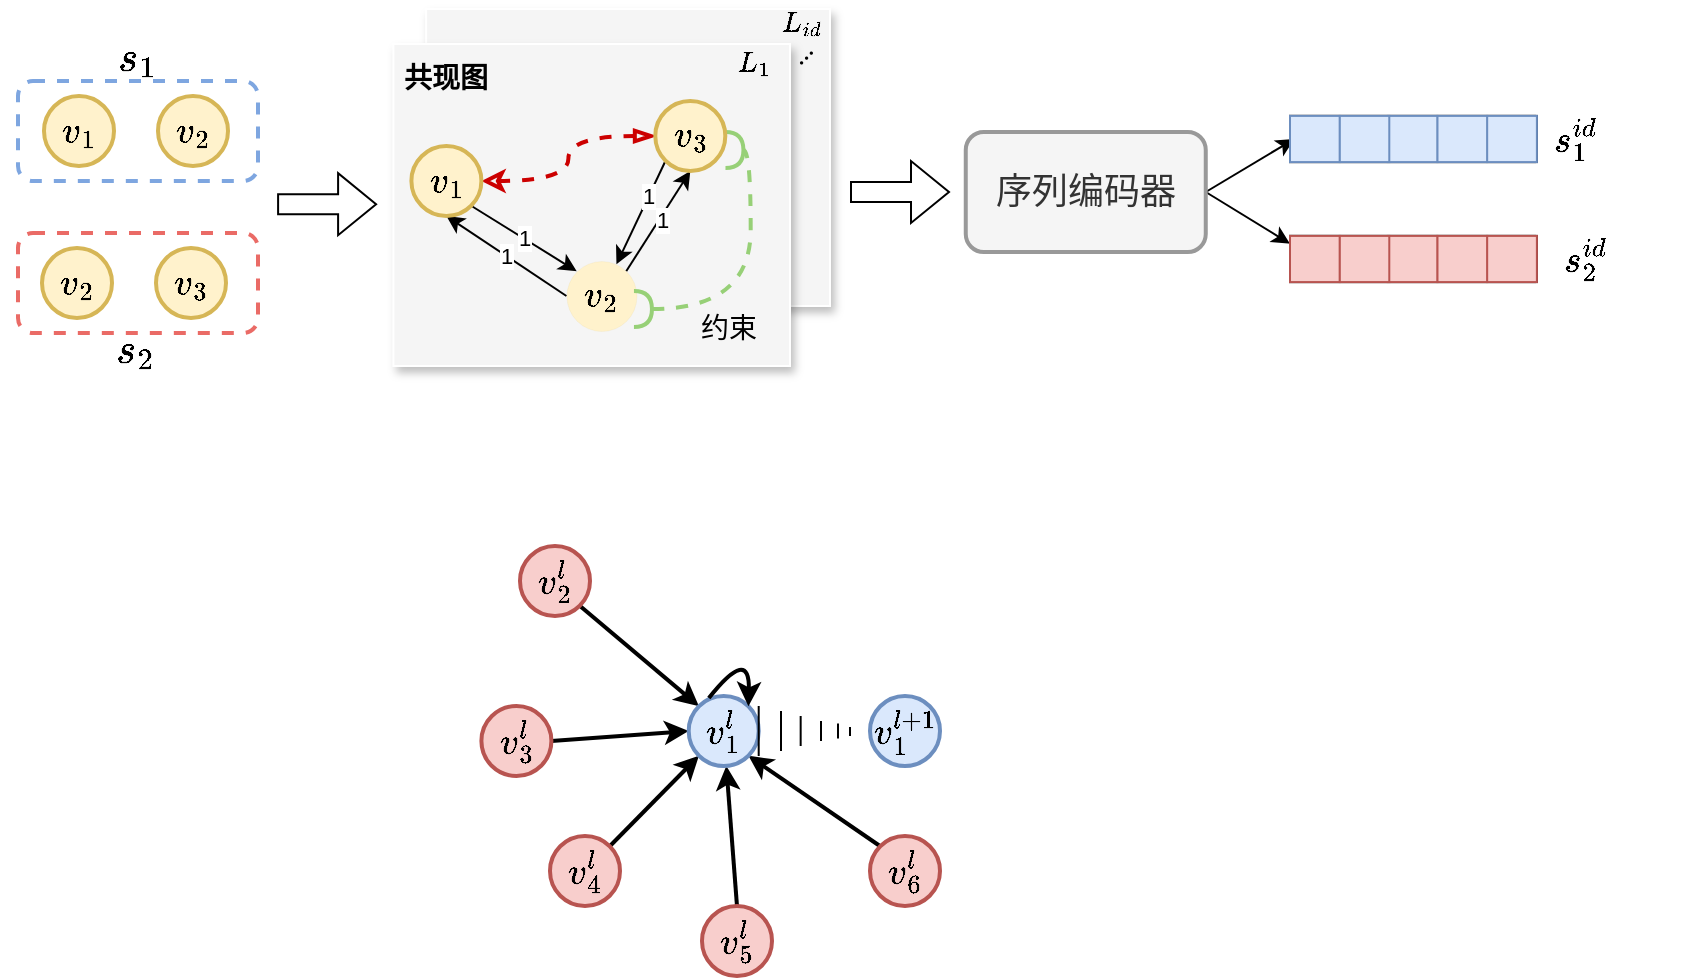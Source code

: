 <mxfile version="26.0.14">
  <diagram name="第 1 页" id="UVzifoAgbHxx6-03_Eu1">
    <mxGraphModel dx="1046" dy="919" grid="1" gridSize="10" guides="1" tooltips="1" connect="1" arrows="1" fold="1" page="1" pageScale="1" pageWidth="827" pageHeight="1169" math="1" shadow="0">
      <root>
        <mxCell id="0" />
        <mxCell id="1" parent="0" />
        <mxCell id="IF9AsxunuteXFOSjnz2V-108" value="" style="rounded=0;whiteSpace=wrap;html=1;fillColor=#f5f5f5;fontColor=#333333;strokeColor=#FFFFFF;shadow=1;" parent="1" vertex="1">
          <mxGeometry x="208.05" y="401.5" width="201.95" height="148.5" as="geometry" />
        </mxCell>
        <mxCell id="IF9AsxunuteXFOSjnz2V-68" value="" style="rounded=1;whiteSpace=wrap;html=1;strokeWidth=2;strokeColor=#EA6B66;dashed=1;" parent="1" vertex="1">
          <mxGeometry x="4" y="513.5" width="120" height="50" as="geometry" />
        </mxCell>
        <mxCell id="IF9AsxunuteXFOSjnz2V-62" value="" style="rounded=1;whiteSpace=wrap;html=1;dashed=1;strokeWidth=2;strokeColor=#7EA6E0;" parent="1" vertex="1">
          <mxGeometry x="4" y="437.5" width="120" height="50" as="geometry" />
        </mxCell>
        <mxCell id="IF9AsxunuteXFOSjnz2V-2" value="&lt;font face=&quot;Times New Roman&quot; style=&quot;font-size: 18px;&quot;&gt;&lt;b&gt;$$v_{1}$$&lt;/b&gt;&lt;/font&gt;" style="ellipse;whiteSpace=wrap;html=1;aspect=fixed;fillColor=#fff2cc;strokeColor=#d6b656;strokeWidth=2;align=center;verticalAlign=middle;fontFamily=Helvetica;fontSize=12;" parent="1" vertex="1">
          <mxGeometry x="17.0" y="445" width="35" height="35" as="geometry" />
        </mxCell>
        <mxCell id="IF9AsxunuteXFOSjnz2V-3" value="&lt;font face=&quot;Times New Roman&quot; style=&quot;font-size: 18px;&quot;&gt;&lt;b&gt;$$v_{2}$$&lt;/b&gt;&lt;/font&gt;" style="ellipse;whiteSpace=wrap;html=1;aspect=fixed;strokeColor=#d6b656;align=center;verticalAlign=middle;fontFamily=Helvetica;fontSize=12;fillColor=#fff2cc;strokeWidth=2;" parent="1" vertex="1">
          <mxGeometry x="74" y="445" width="35" height="35" as="geometry" />
        </mxCell>
        <mxCell id="IF9AsxunuteXFOSjnz2V-8" value="&lt;font style=&quot;font-size: 18px;&quot;&gt;&lt;b&gt;$$s_{1}$$&lt;/b&gt;&lt;/font&gt;" style="text;strokeColor=none;align=center;fillColor=none;html=1;verticalAlign=middle;whiteSpace=wrap;rounded=0;" parent="1" vertex="1">
          <mxGeometry x="34" y="415.5" width="60" height="22" as="geometry" />
        </mxCell>
        <mxCell id="IF9AsxunuteXFOSjnz2V-58" value="&lt;font face=&quot;Times New Roman&quot; style=&quot;font-size: 18px;&quot;&gt;&lt;b&gt;$$v_{2}$$&lt;/b&gt;&lt;/font&gt;" style="ellipse;whiteSpace=wrap;html=1;aspect=fixed;fillColor=#fff2cc;strokeColor=#d6b656;strokeWidth=2;align=center;verticalAlign=middle;fontFamily=Helvetica;fontSize=12;" parent="1" vertex="1">
          <mxGeometry x="16.0" y="521" width="35" height="35" as="geometry" />
        </mxCell>
        <mxCell id="IF9AsxunuteXFOSjnz2V-59" value="&lt;font face=&quot;Times New Roman&quot; style=&quot;font-size: 18px;&quot;&gt;&lt;b&gt;$$v_{3}$$&lt;/b&gt;&lt;/font&gt;" style="ellipse;whiteSpace=wrap;html=1;aspect=fixed;strokeColor=#d6b656;align=center;verticalAlign=middle;fontFamily=Helvetica;fontSize=12;fillColor=#fff2cc;strokeWidth=2;" parent="1" vertex="1">
          <mxGeometry x="73" y="521" width="35" height="35" as="geometry" />
        </mxCell>
        <mxCell id="IF9AsxunuteXFOSjnz2V-94" value="" style="rounded=0;whiteSpace=wrap;html=1;fillColor=#f5f5f5;fontColor=#333333;strokeColor=#FFFFFF;shadow=1;" parent="1" vertex="1">
          <mxGeometry x="191.7" y="419" width="198.3" height="161" as="geometry" />
        </mxCell>
        <mxCell id="IF9AsxunuteXFOSjnz2V-95" style="rounded=0;orthogonalLoop=1;jettySize=auto;html=1;exitX=1;exitY=0;exitDx=0;exitDy=0;entryX=0.5;entryY=1;entryDx=0;entryDy=0;" parent="1" source="IF9AsxunuteXFOSjnz2V-98" target="IF9AsxunuteXFOSjnz2V-105" edge="1">
          <mxGeometry relative="1" as="geometry" />
        </mxCell>
        <mxCell id="IF9AsxunuteXFOSjnz2V-96" value="1" style="edgeLabel;html=1;align=center;verticalAlign=middle;resizable=0;points=[];" parent="IF9AsxunuteXFOSjnz2V-95" vertex="1" connectable="0">
          <mxGeometry x="0.055" y="-1" relative="1" as="geometry">
            <mxPoint as="offset" />
          </mxGeometry>
        </mxCell>
        <mxCell id="IF9AsxunuteXFOSjnz2V-97" value="1" style="rounded=0;orthogonalLoop=1;jettySize=auto;html=1;exitX=0;exitY=0.5;exitDx=0;exitDy=0;entryX=0.5;entryY=1;entryDx=0;entryDy=0;" parent="1" source="IF9AsxunuteXFOSjnz2V-98" target="IF9AsxunuteXFOSjnz2V-102" edge="1">
          <mxGeometry relative="1" as="geometry" />
        </mxCell>
        <mxCell id="IF9AsxunuteXFOSjnz2V-98" value="&lt;font face=&quot;Times New Roman&quot; style=&quot;font-size: 18px;&quot;&gt;&lt;b&gt;$$v_{2}$$&lt;/b&gt;&lt;/font&gt;" style="ellipse;whiteSpace=wrap;html=1;aspect=fixed;strokeColor=#d6b656;align=center;verticalAlign=middle;fontFamily=Helvetica;fontSize=12;fillColor=#fff2cc;strokeWidth=0;" parent="1" vertex="1">
          <mxGeometry x="278.23" y="527.5" width="35" height="35" as="geometry" />
        </mxCell>
        <mxCell id="IF9AsxunuteXFOSjnz2V-99" value="1" style="rounded=0;orthogonalLoop=1;jettySize=auto;html=1;exitX=1;exitY=1;exitDx=0;exitDy=0;entryX=0;entryY=0;entryDx=0;entryDy=0;" parent="1" source="IF9AsxunuteXFOSjnz2V-102" target="IF9AsxunuteXFOSjnz2V-98" edge="1">
          <mxGeometry relative="1" as="geometry" />
        </mxCell>
        <mxCell id="IF9AsxunuteXFOSjnz2V-100" style="rounded=0;orthogonalLoop=1;jettySize=auto;html=1;entryX=0;entryY=0.5;entryDx=0;entryDy=0;dashed=1;strokeColor=#CC0000;startArrow=classic;startFill=0;endArrow=blockThin;endFill=0;edgeStyle=orthogonalEdgeStyle;curved=1;strokeWidth=2;" parent="1" source="IF9AsxunuteXFOSjnz2V-102" target="IF9AsxunuteXFOSjnz2V-105" edge="1">
          <mxGeometry relative="1" as="geometry" />
        </mxCell>
        <mxCell id="IF9AsxunuteXFOSjnz2V-101" style="edgeStyle=orthogonalEdgeStyle;rounded=0;orthogonalLoop=1;jettySize=auto;html=1;entryX=1.002;entryY=0.701;entryDx=0;entryDy=0;startArrow=halfCircle;startFill=0;endArrow=halfCircle;endFill=0;entryPerimeter=0;curved=1;dashed=1;strokeColor=#97D077;strokeWidth=2;" parent="1" source="IF9AsxunuteXFOSjnz2V-98" target="IF9AsxunuteXFOSjnz2V-105" edge="1">
          <mxGeometry relative="1" as="geometry">
            <mxPoint x="203.586" y="570.004" as="sourcePoint" />
            <mxPoint x="281.116" y="627.504" as="targetPoint" />
            <Array as="points">
              <mxPoint x="370.35" y="551.5" />
              <mxPoint x="370.35" y="472.5" />
            </Array>
          </mxGeometry>
        </mxCell>
        <mxCell id="IF9AsxunuteXFOSjnz2V-102" value="&lt;font face=&quot;Times New Roman&quot; style=&quot;font-size: 18px;&quot;&gt;&lt;b&gt;$$v_{1}$$&lt;/b&gt;&lt;/font&gt;" style="ellipse;whiteSpace=wrap;html=1;aspect=fixed;fillColor=#fff2cc;strokeColor=#d6b656;strokeWidth=2;align=center;verticalAlign=middle;fontFamily=Helvetica;fontSize=12;" parent="1" vertex="1">
          <mxGeometry x="200.7" y="470" width="35" height="35" as="geometry" />
        </mxCell>
        <mxCell id="IF9AsxunuteXFOSjnz2V-103" style="rounded=0;orthogonalLoop=1;jettySize=auto;html=1;exitX=0;exitY=1;exitDx=0;exitDy=0;" parent="1" source="IF9AsxunuteXFOSjnz2V-105" target="IF9AsxunuteXFOSjnz2V-98" edge="1">
          <mxGeometry relative="1" as="geometry" />
        </mxCell>
        <mxCell id="IF9AsxunuteXFOSjnz2V-104" value="1" style="edgeLabel;html=1;align=center;verticalAlign=middle;resizable=0;points=[];" parent="IF9AsxunuteXFOSjnz2V-103" vertex="1" connectable="0">
          <mxGeometry x="-0.304" y="-1" relative="1" as="geometry">
            <mxPoint as="offset" />
          </mxGeometry>
        </mxCell>
        <mxCell id="IF9AsxunuteXFOSjnz2V-105" value="&lt;font face=&quot;Times New Roman&quot; style=&quot;font-size: 18px;&quot;&gt;&lt;b&gt;$$v_{3}$$&lt;/b&gt;&lt;/font&gt;" style="ellipse;whiteSpace=wrap;html=1;aspect=fixed;strokeColor=#d6b656;align=center;verticalAlign=middle;fontFamily=Helvetica;fontSize=12;fillColor=#fff2cc;strokeWidth=2;" parent="1" vertex="1">
          <mxGeometry x="322.65" y="447.5" width="35" height="35" as="geometry" />
        </mxCell>
        <mxCell id="IF9AsxunuteXFOSjnz2V-106" value="&lt;b&gt;&lt;font style=&quot;font-size: 14px;&quot; face=&quot;宋体&quot;&gt;共现图&lt;/font&gt;&lt;/b&gt;" style="text;strokeColor=none;align=center;fillColor=none;html=1;verticalAlign=middle;whiteSpace=wrap;rounded=0;" parent="1" vertex="1">
          <mxGeometry x="195.38" y="421.5" width="45.65" height="30" as="geometry" />
        </mxCell>
        <mxCell id="IF9AsxunuteXFOSjnz2V-107" value="&lt;font style=&quot;font-size: 14px;&quot; face=&quot;宋体&quot;&gt;约束&lt;/font&gt;" style="text;strokeColor=none;align=center;fillColor=none;html=1;verticalAlign=middle;whiteSpace=wrap;rounded=0;" parent="1" vertex="1">
          <mxGeometry x="339.35" y="551.5" width="41" height="20" as="geometry" />
        </mxCell>
        <mxCell id="IF9AsxunuteXFOSjnz2V-109" value="&lt;font face=&quot;Times New Roman&quot; style=&quot;font-size: 14px;&quot;&gt;$$L_1$$&lt;/font&gt;" style="text;strokeColor=none;align=center;fillColor=none;html=1;verticalAlign=middle;whiteSpace=wrap;rounded=0;" parent="1" vertex="1">
          <mxGeometry x="357.65" y="420" width="29" height="17.5" as="geometry" />
        </mxCell>
        <mxCell id="IF9AsxunuteXFOSjnz2V-110" value="&lt;font face=&quot;Times New Roman&quot; style=&quot;font-size: 14px;&quot;&gt;$$L_{id}$$&lt;/font&gt;" style="text;strokeColor=none;align=center;fillColor=none;html=1;verticalAlign=middle;whiteSpace=wrap;rounded=0;" parent="1" vertex="1">
          <mxGeometry x="381" y="400" width="29" height="17.5" as="geometry" />
        </mxCell>
        <mxCell id="IF9AsxunuteXFOSjnz2V-111" value="&lt;font face=&quot;Times New Roman&quot; style=&quot;font-size: 14px;&quot;&gt;...&lt;/font&gt;" style="text;strokeColor=none;align=center;fillColor=none;html=1;verticalAlign=middle;whiteSpace=wrap;rounded=0;rotation=-45;" parent="1" vertex="1">
          <mxGeometry x="385.5" y="419" width="20" height="10" as="geometry" />
        </mxCell>
        <mxCell id="IF9AsxunuteXFOSjnz2V-136" style="rounded=0;orthogonalLoop=1;jettySize=auto;html=1;exitX=1;exitY=0.5;exitDx=0;exitDy=0;entryX=0.085;entryY=0.5;entryDx=0;entryDy=0;entryPerimeter=0;" parent="1" source="IF9AsxunuteXFOSjnz2V-112" target="IF9AsxunuteXFOSjnz2V-115" edge="1">
          <mxGeometry relative="1" as="geometry">
            <mxPoint x="632.12" y="447.5" as="targetPoint" />
            <mxPoint x="620.0" y="481" as="sourcePoint" />
          </mxGeometry>
        </mxCell>
        <mxCell id="IF9AsxunuteXFOSjnz2V-137" style="rounded=0;orthogonalLoop=1;jettySize=auto;html=1;exitX=1;exitY=0.5;exitDx=0;exitDy=0;" parent="1" source="IF9AsxunuteXFOSjnz2V-112" target="IF9AsxunuteXFOSjnz2V-125" edge="1">
          <mxGeometry relative="1" as="geometry" />
        </mxCell>
        <mxCell id="IF9AsxunuteXFOSjnz2V-112" value="&lt;font style=&quot;font-size: 18px;&quot; face=&quot;宋体&quot;&gt;序列编码器&lt;/font&gt;" style="rounded=1;whiteSpace=wrap;html=1;fillColor=#f5f5f5;strokeColor=#999999;fontColor=#333333;strokeWidth=2;" parent="1" vertex="1">
          <mxGeometry x="477.88" y="463" width="120" height="60" as="geometry" />
        </mxCell>
        <mxCell id="IF9AsxunuteXFOSjnz2V-121" value="&lt;font style=&quot;font-size: 18px;&quot;&gt;&lt;b&gt;$$s_{2}$$&lt;/b&gt;&lt;/font&gt;" style="text;strokeColor=none;align=center;fillColor=none;html=1;verticalAlign=middle;whiteSpace=wrap;rounded=0;" parent="1" vertex="1">
          <mxGeometry x="33" y="563.5" width="60" height="18" as="geometry" />
        </mxCell>
        <mxCell id="IF9AsxunuteXFOSjnz2V-135" value="" style="shape=flexArrow;endArrow=classic;html=1;rounded=0;" parent="1" edge="1">
          <mxGeometry width="50" height="50" relative="1" as="geometry">
            <mxPoint x="133.55" y="499.08" as="sourcePoint" />
            <mxPoint x="183.55" y="499.08" as="targetPoint" />
          </mxGeometry>
        </mxCell>
        <mxCell id="IF9AsxunuteXFOSjnz2V-113" value="" style="group;strokeColor=default;" parent="1" vertex="1" connectable="0">
          <mxGeometry x="639.999" y="454.955" width="123.445" height="23.087" as="geometry" />
        </mxCell>
        <mxCell id="IF9AsxunuteXFOSjnz2V-114" value="" style="group;fillColor=#FFE6CC;container=0;strokeColor=default;" parent="IF9AsxunuteXFOSjnz2V-113" vertex="1" connectable="0">
          <mxGeometry width="122.527" height="23.087" as="geometry" />
        </mxCell>
        <mxCell id="IF9AsxunuteXFOSjnz2V-115" value="" style="rounded=0;whiteSpace=wrap;html=1;fillColor=#dae8fc;strokeColor=#6c8ebf;container=0;" parent="IF9AsxunuteXFOSjnz2V-113" vertex="1">
          <mxGeometry width="24.904" height="23.087" as="geometry" />
        </mxCell>
        <mxCell id="IF9AsxunuteXFOSjnz2V-116" value="" style="rounded=0;whiteSpace=wrap;html=1;fillColor=#dae8fc;container=0;strokeColor=#6c8ebf;" parent="IF9AsxunuteXFOSjnz2V-113" vertex="1">
          <mxGeometry x="98.541" width="24.904" height="23.087" as="geometry" />
        </mxCell>
        <mxCell id="IF9AsxunuteXFOSjnz2V-117" value="" style="rounded=0;whiteSpace=wrap;html=1;fillColor=#dae8fc;container=0;strokeColor=#6c8ebf;" parent="IF9AsxunuteXFOSjnz2V-113" vertex="1">
          <mxGeometry x="73.639" width="24.904" height="23.087" as="geometry" />
        </mxCell>
        <mxCell id="IF9AsxunuteXFOSjnz2V-118" value="" style="rounded=0;whiteSpace=wrap;html=1;container=0;strokeColor=#6c8ebf;fillColor=#dae8fc;" parent="IF9AsxunuteXFOSjnz2V-113" vertex="1">
          <mxGeometry x="48.898" width="24.738" height="23.087" as="geometry" />
        </mxCell>
        <mxCell id="IF9AsxunuteXFOSjnz2V-119" value="" style="rounded=0;whiteSpace=wrap;html=1;fillColor=#dae8fc;container=0;strokeColor=#6c8ebf;" parent="IF9AsxunuteXFOSjnz2V-113" vertex="1">
          <mxGeometry x="24.904" width="24.738" height="23.087" as="geometry" />
        </mxCell>
        <mxCell id="IF9AsxunuteXFOSjnz2V-120" value="&lt;font style=&quot;font-size: 18px;&quot; face=&quot;Times New Roman&quot;&gt;$$s_{1}^{id}$$&lt;/font&gt;" style="text;strokeColor=none;align=center;fillColor=none;html=1;verticalAlign=middle;whiteSpace=wrap;rounded=0;" parent="1" vertex="1">
          <mxGeometry x="761.44" y="451.5" width="43.6" height="30" as="geometry" />
        </mxCell>
        <mxCell id="IF9AsxunuteXFOSjnz2V-122" value="&lt;font style=&quot;font-size: 18px;&quot; face=&quot;Times New Roman&quot;&gt;$$s_{2}^{id}$$&lt;/font&gt;" style="text;strokeColor=none;align=center;fillColor=none;html=1;verticalAlign=middle;whiteSpace=wrap;rounded=0;" parent="1" vertex="1">
          <mxGeometry x="767" y="511.5" width="41" height="30" as="geometry" />
        </mxCell>
        <mxCell id="IF9AsxunuteXFOSjnz2V-123" value="" style="group;strokeColor=default;fillColor=#999999;container=0;" parent="1" vertex="1" connectable="0">
          <mxGeometry x="639.999" y="514.955" width="123.445" height="23.087" as="geometry" />
        </mxCell>
        <mxCell id="IF9AsxunuteXFOSjnz2V-124" value="" style="group;fillColor=#FFE6CC;container=0;strokeColor=default;" parent="1" vertex="1" connectable="0">
          <mxGeometry x="639.999" y="514.955" width="122.527" height="23.087" as="geometry" />
        </mxCell>
        <mxCell id="IF9AsxunuteXFOSjnz2V-125" value="" style="rounded=0;whiteSpace=wrap;html=1;fillColor=#f8cecc;strokeColor=#b85450;container=0;" parent="1" vertex="1">
          <mxGeometry x="639.999" y="514.955" width="24.904" height="23.087" as="geometry" />
        </mxCell>
        <mxCell id="IF9AsxunuteXFOSjnz2V-126" value="" style="rounded=0;whiteSpace=wrap;html=1;fillColor=#f8cecc;container=0;strokeColor=#b85450;" parent="1" vertex="1">
          <mxGeometry x="738.541" y="514.955" width="24.904" height="23.087" as="geometry" />
        </mxCell>
        <mxCell id="IF9AsxunuteXFOSjnz2V-127" value="" style="rounded=0;whiteSpace=wrap;html=1;fillColor=#f8cecc;container=0;strokeColor=#b85450;" parent="1" vertex="1">
          <mxGeometry x="713.638" y="514.955" width="24.904" height="23.087" as="geometry" />
        </mxCell>
        <mxCell id="IF9AsxunuteXFOSjnz2V-128" value="" style="rounded=0;whiteSpace=wrap;html=1;container=0;strokeColor=#b85450;fillColor=#f8cecc;" parent="1" vertex="1">
          <mxGeometry x="688.897" y="514.955" width="24.738" height="23.087" as="geometry" />
        </mxCell>
        <mxCell id="IF9AsxunuteXFOSjnz2V-129" value="" style="rounded=0;whiteSpace=wrap;html=1;fillColor=#f8cecc;container=0;strokeColor=#b85450;" parent="1" vertex="1">
          <mxGeometry x="664.903" y="514.955" width="24.738" height="23.087" as="geometry" />
        </mxCell>
        <mxCell id="DrOx45CW3HW3G8HCoIkA-92" value="" style="shape=flexArrow;endArrow=classic;html=1;rounded=0;" edge="1" parent="1">
          <mxGeometry width="50" height="50" relative="1" as="geometry">
            <mxPoint x="420" y="493" as="sourcePoint" />
            <mxPoint x="470" y="493" as="targetPoint" />
          </mxGeometry>
        </mxCell>
        <mxCell id="DrOx45CW3HW3G8HCoIkA-100" style="rounded=0;orthogonalLoop=1;jettySize=auto;html=1;exitX=1;exitY=1;exitDx=0;exitDy=0;entryX=0;entryY=0;entryDx=0;entryDy=0;strokeWidth=2;" edge="1" parent="1" source="DrOx45CW3HW3G8HCoIkA-93" target="DrOx45CW3HW3G8HCoIkA-98">
          <mxGeometry relative="1" as="geometry" />
        </mxCell>
        <mxCell id="DrOx45CW3HW3G8HCoIkA-93" value="&lt;b style=&quot;font-family: &amp;quot;Times New Roman&amp;quot;; font-size: 18px;&quot;&gt;$$v_{2}^{l}$$&lt;/b&gt;" style="ellipse;whiteSpace=wrap;html=1;aspect=fixed;fillColor=#f8cecc;strokeColor=#b85450;strokeWidth=2;align=center;verticalAlign=middle;fontFamily=Helvetica;fontSize=12;" vertex="1" parent="1">
          <mxGeometry x="255.0" y="670" width="35" height="35" as="geometry" />
        </mxCell>
        <mxCell id="DrOx45CW3HW3G8HCoIkA-101" style="rounded=0;orthogonalLoop=1;jettySize=auto;html=1;exitX=1;exitY=0.5;exitDx=0;exitDy=0;entryX=0;entryY=0.5;entryDx=0;entryDy=0;strokeColor=default;strokeWidth=2;align=center;verticalAlign=middle;fontFamily=Helvetica;fontSize=11;fontColor=default;labelBackgroundColor=default;endArrow=classic;" edge="1" parent="1" source="DrOx45CW3HW3G8HCoIkA-94" target="DrOx45CW3HW3G8HCoIkA-98">
          <mxGeometry relative="1" as="geometry" />
        </mxCell>
        <mxCell id="DrOx45CW3HW3G8HCoIkA-94" value="&lt;b style=&quot;font-family: &amp;quot;Times New Roman&amp;quot;; font-size: 18px;&quot;&gt;$$v_{3}^{l}$$&lt;/b&gt;" style="ellipse;whiteSpace=wrap;html=1;aspect=fixed;fillColor=#f8cecc;strokeColor=#b85450;strokeWidth=2;align=center;verticalAlign=middle;fontFamily=Helvetica;fontSize=12;" vertex="1" parent="1">
          <mxGeometry x="235.7" y="750" width="35" height="35" as="geometry" />
        </mxCell>
        <mxCell id="DrOx45CW3HW3G8HCoIkA-102" style="rounded=0;orthogonalLoop=1;jettySize=auto;html=1;exitX=1;exitY=0;exitDx=0;exitDy=0;entryX=0;entryY=1;entryDx=0;entryDy=0;strokeColor=default;strokeWidth=2;align=center;verticalAlign=middle;fontFamily=Helvetica;fontSize=11;fontColor=default;labelBackgroundColor=default;endArrow=classic;" edge="1" parent="1" source="DrOx45CW3HW3G8HCoIkA-95" target="DrOx45CW3HW3G8HCoIkA-98">
          <mxGeometry relative="1" as="geometry" />
        </mxCell>
        <mxCell id="DrOx45CW3HW3G8HCoIkA-95" value="&lt;b style=&quot;font-family: &amp;quot;Times New Roman&amp;quot;; font-size: 18px;&quot;&gt;$$v_{4}^{l}$$&lt;/b&gt;" style="ellipse;whiteSpace=wrap;html=1;aspect=fixed;fillColor=#f8cecc;strokeColor=#b85450;strokeWidth=2;align=center;verticalAlign=middle;fontFamily=Helvetica;fontSize=12;" vertex="1" parent="1">
          <mxGeometry x="270" y="815" width="35" height="35" as="geometry" />
        </mxCell>
        <mxCell id="DrOx45CW3HW3G8HCoIkA-103" style="rounded=0;orthogonalLoop=1;jettySize=auto;html=1;exitX=0.5;exitY=0;exitDx=0;exitDy=0;strokeColor=default;strokeWidth=2;align=center;verticalAlign=middle;fontFamily=Helvetica;fontSize=11;fontColor=default;labelBackgroundColor=default;endArrow=classic;" edge="1" parent="1" source="DrOx45CW3HW3G8HCoIkA-96" target="DrOx45CW3HW3G8HCoIkA-98">
          <mxGeometry relative="1" as="geometry" />
        </mxCell>
        <mxCell id="DrOx45CW3HW3G8HCoIkA-96" value="&lt;b style=&quot;font-family: &amp;quot;Times New Roman&amp;quot;; font-size: 18px;&quot;&gt;$$v_{5}^{l}$$&lt;/b&gt;" style="ellipse;whiteSpace=wrap;html=1;aspect=fixed;fillColor=#f8cecc;strokeColor=#b85450;strokeWidth=2;align=center;verticalAlign=middle;fontFamily=Helvetica;fontSize=12;" vertex="1" parent="1">
          <mxGeometry x="346" y="850" width="35" height="35" as="geometry" />
        </mxCell>
        <mxCell id="DrOx45CW3HW3G8HCoIkA-104" style="rounded=0;orthogonalLoop=1;jettySize=auto;html=1;exitX=0;exitY=0;exitDx=0;exitDy=0;entryX=1;entryY=1;entryDx=0;entryDy=0;strokeColor=default;strokeWidth=2;align=center;verticalAlign=middle;fontFamily=Helvetica;fontSize=11;fontColor=default;labelBackgroundColor=default;endArrow=classic;" edge="1" parent="1" source="DrOx45CW3HW3G8HCoIkA-97" target="DrOx45CW3HW3G8HCoIkA-98">
          <mxGeometry relative="1" as="geometry" />
        </mxCell>
        <mxCell id="DrOx45CW3HW3G8HCoIkA-97" value="&lt;b style=&quot;font-family: &amp;quot;Times New Roman&amp;quot;; font-size: 18px;&quot;&gt;$$v_{6}^{l}$$&lt;/b&gt;" style="ellipse;whiteSpace=wrap;html=1;aspect=fixed;fillColor=#f8cecc;strokeColor=#b85450;strokeWidth=2;align=center;verticalAlign=middle;fontFamily=Helvetica;fontSize=12;" vertex="1" parent="1">
          <mxGeometry x="430" y="815" width="35" height="35" as="geometry" />
        </mxCell>
        <mxCell id="DrOx45CW3HW3G8HCoIkA-98" value="&lt;font face=&quot;Times New Roman&quot; style=&quot;font-size: 18px;&quot;&gt;&lt;b&gt;$$v_{1}^{l}$$&lt;/b&gt;&lt;/font&gt;" style="ellipse;whiteSpace=wrap;html=1;aspect=fixed;fillColor=#dae8fc;strokeColor=#6c8ebf;strokeWidth=2;align=center;verticalAlign=middle;fontFamily=Helvetica;fontSize=12;" vertex="1" parent="1">
          <mxGeometry x="339.35" y="745" width="35" height="35" as="geometry" />
        </mxCell>
        <mxCell id="DrOx45CW3HW3G8HCoIkA-105" value="" style="endArrow=none;html=1;rounded=0;" edge="1" parent="1">
          <mxGeometry width="50" height="50" relative="1" as="geometry">
            <mxPoint x="374.35" y="775" as="sourcePoint" />
            <mxPoint x="374.35" y="750" as="targetPoint" />
          </mxGeometry>
        </mxCell>
        <mxCell id="DrOx45CW3HW3G8HCoIkA-106" value="" style="endArrow=classic;html=1;rounded=0;edgeStyle=orthogonalEdgeStyle;curved=1;entryX=1;entryY=0;entryDx=0;entryDy=0;exitX=0.288;exitY=0.029;exitDx=0;exitDy=0;exitPerimeter=0;strokeWidth=2;" edge="1" parent="1" source="DrOx45CW3HW3G8HCoIkA-98" target="DrOx45CW3HW3G8HCoIkA-98">
          <mxGeometry width="50" height="50" relative="1" as="geometry">
            <mxPoint x="350" y="730" as="sourcePoint" />
            <mxPoint x="390" y="690" as="targetPoint" />
            <Array as="points">
              <mxPoint x="370" y="720" />
            </Array>
          </mxGeometry>
        </mxCell>
        <mxCell id="DrOx45CW3HW3G8HCoIkA-107" value="" style="endArrow=none;html=1;rounded=0;" edge="1" parent="1">
          <mxGeometry width="50" height="50" relative="1" as="geometry">
            <mxPoint x="385.5" y="772.5" as="sourcePoint" />
            <mxPoint x="385.5" y="752.5" as="targetPoint" />
          </mxGeometry>
        </mxCell>
        <mxCell id="DrOx45CW3HW3G8HCoIkA-108" value="" style="endArrow=none;html=1;rounded=0;" edge="1" parent="1">
          <mxGeometry width="50" height="50" relative="1" as="geometry">
            <mxPoint x="395.33" y="770" as="sourcePoint" />
            <mxPoint x="395.33" y="755" as="targetPoint" />
          </mxGeometry>
        </mxCell>
        <mxCell id="DrOx45CW3HW3G8HCoIkA-109" value="" style="endArrow=none;html=1;rounded=0;" edge="1" parent="1">
          <mxGeometry width="50" height="50" relative="1" as="geometry">
            <mxPoint x="405.5" y="767.5" as="sourcePoint" />
            <mxPoint x="405.5" y="757.5" as="targetPoint" />
          </mxGeometry>
        </mxCell>
        <mxCell id="DrOx45CW3HW3G8HCoIkA-110" value="" style="endArrow=none;html=1;rounded=0;" edge="1" parent="1">
          <mxGeometry width="50" height="50" relative="1" as="geometry">
            <mxPoint x="414" y="766.25" as="sourcePoint" />
            <mxPoint x="414" y="758.75" as="targetPoint" />
          </mxGeometry>
        </mxCell>
        <mxCell id="DrOx45CW3HW3G8HCoIkA-111" value="" style="endArrow=none;html=1;rounded=0;" edge="1" parent="1">
          <mxGeometry width="50" height="50" relative="1" as="geometry">
            <mxPoint x="420" y="765" as="sourcePoint" />
            <mxPoint x="420" y="760.5" as="targetPoint" />
          </mxGeometry>
        </mxCell>
        <mxCell id="DrOx45CW3HW3G8HCoIkA-112" value="&lt;font face=&quot;Times New Roman&quot;&gt;&lt;span style=&quot;font-size: 18px;&quot;&gt;&lt;b&gt;$$v_{1}^{l+1}$$&lt;/b&gt;&lt;/span&gt;&lt;/font&gt;" style="ellipse;whiteSpace=wrap;html=1;aspect=fixed;fillColor=#dae8fc;strokeColor=#6c8ebf;strokeWidth=2;align=center;verticalAlign=middle;fontFamily=Helvetica;fontSize=12;" vertex="1" parent="1">
          <mxGeometry x="430" y="745" width="35" height="35" as="geometry" />
        </mxCell>
      </root>
    </mxGraphModel>
  </diagram>
</mxfile>
